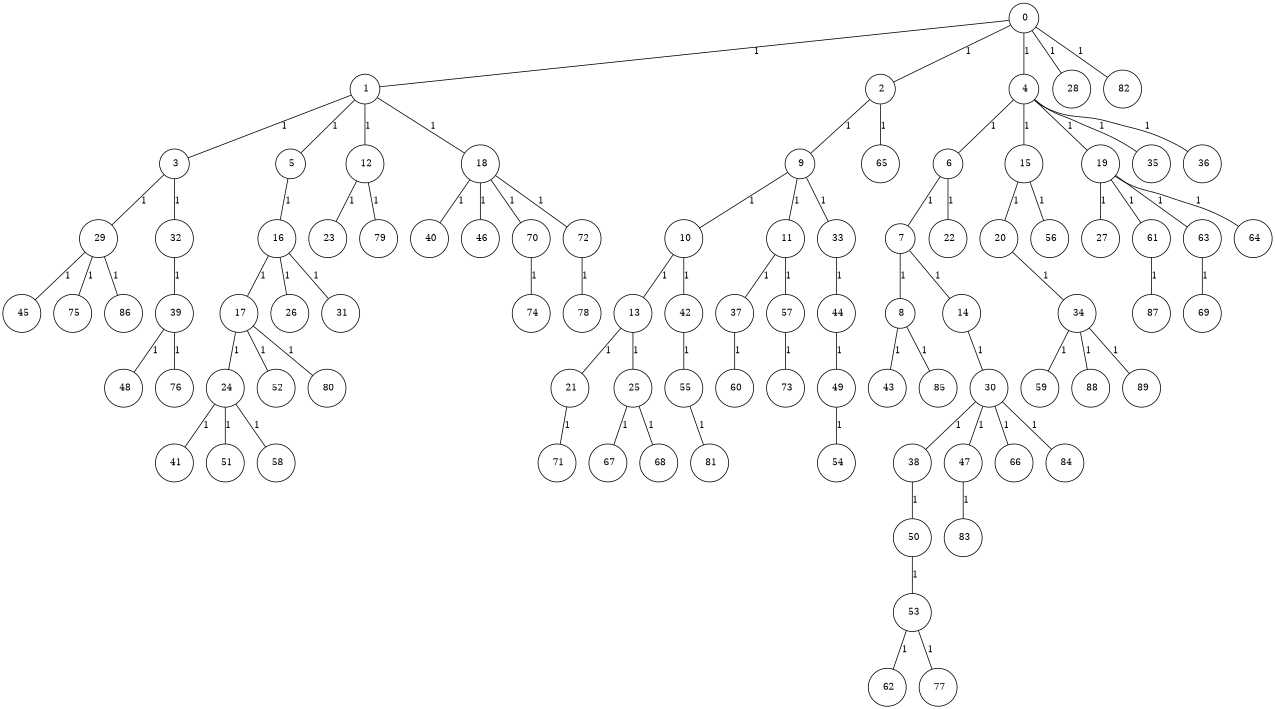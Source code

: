 graph G {
size="8.5,11;"
ratio = "expand;"
fixedsize="true;"
overlap="scale;"
node[shape=circle,width=.12,hight=.12,fontsize=12]
edge[fontsize=12]

0[label=" 0" color=black, pos="1.8136555,0.61500313!"];
1[label=" 1" color=black, pos="0.15144486,0.98914403!"];
2[label=" 2" color=black, pos="0.68777698,0.45004243!"];
3[label=" 3" color=black, pos="0.64568799,2.1872176!"];
4[label=" 4" color=black, pos="2.3292597,0.080890054!"];
5[label=" 5" color=black, pos="1.3079215,0.49914562!"];
6[label=" 6" color=black, pos="0.77087459,0.36132289!"];
7[label=" 7" color=black, pos="2.8449025,0.56543385!"];
8[label=" 8" color=black, pos="0.73138425,2.0529617!"];
9[label=" 9" color=black, pos="0.20377953,2.5985897!"];
10[label=" 10" color=black, pos="1.1159206,2.8690256!"];
11[label=" 11" color=black, pos="0.92591836,1.7562658!"];
12[label=" 12" color=black, pos="2.6403915,0.604711!"];
13[label=" 13" color=black, pos="0.29117649,2.7637304!"];
14[label=" 14" color=black, pos="0.35528859,2.2843919!"];
15[label=" 15" color=black, pos="0.6010456,0.85874903!"];
16[label=" 16" color=black, pos="2.0302628,2.215259!"];
17[label=" 17" color=black, pos="1.9538164,0.12559883!"];
18[label=" 18" color=black, pos="2.8624809,2.8313457!"];
19[label=" 19" color=black, pos="2.0508677,0.043577342!"];
20[label=" 20" color=black, pos="0.42476742,1.6395722!"];
21[label=" 21" color=black, pos="0.75214497,2.777995!"];
22[label=" 22" color=black, pos="1.5283559,0.30762463!"];
23[label=" 23" color=black, pos="0.91221272,0.46183133!"];
24[label=" 24" color=black, pos="0.078084379,0.17651781!"];
25[label=" 25" color=black, pos="2.490939,0.10163788!"];
26[label=" 26" color=black, pos="0.29674108,2.1418191!"];
27[label=" 27" color=black, pos="1.5205951,0.038867957!"];
28[label=" 28" color=black, pos="1.8336848,0.66130644!"];
29[label=" 29" color=black, pos="2.0817427,2.6932634!"];
30[label=" 30" color=black, pos="2.5016883,0.73950006!"];
31[label=" 31" color=black, pos="0.16726166,2.3563766!"];
32[label=" 32" color=black, pos="1.8784217,1.2772468!"];
33[label=" 33" color=black, pos="0.83501102,0.7227806!"];
34[label=" 34" color=black, pos="1.3118683,1.4793609!"];
35[label=" 35" color=black, pos="0.049996209,2.777826!"];
36[label=" 36" color=black, pos="1.1966689,2.4695108!"];
37[label=" 37" color=black, pos="1.8784338,1.8885102!"];
38[label=" 38" color=black, pos="2.1636622,0.79402325!"];
39[label=" 39" color=black, pos="0.82934169,1.5762699!"];
40[label=" 40" color=black, pos="2.6832942,2.0771241!"];
41[label=" 41" color=black, pos="2.2324015,1.6500573!"];
42[label=" 42" color=black, pos="0.66450442,0.3767332!"];
43[label=" 43" color=black, pos="1.647647,2.5981817!"];
44[label=" 44" color=black, pos="2.5936916,0.12272756!"];
45[label=" 45" color=black, pos="2.2304667,0.8522476!"];
46[label=" 46" color=black, pos="1.6392481,1.7250527!"];
47[label=" 47" color=black, pos="1.7966707,1.1763532!"];
48[label=" 48" color=black, pos="2.1548393,1.9982701!"];
49[label=" 49" color=black, pos="1.053382,1.9315105!"];
50[label=" 50" color=black, pos="0.77774553,2.432387!"];
51[label=" 51" color=black, pos="1.4628029,2.2697084!"];
52[label=" 52" color=black, pos="2.0982611,0.52861986!"];
53[label=" 53" color=black, pos="0.40367377,0.72285664!"];
54[label=" 54" color=black, pos="2.0271383,1.5115117!"];
55[label=" 55" color=black, pos="0.74923188,1.3037738!"];
56[label=" 56" color=black, pos="0.94134213,1.2913119!"];
57[label=" 57" color=black, pos="0.95037128,1.7126105!"];
58[label=" 58" color=black, pos="1.5310661,2.1535093!"];
59[label=" 59" color=black, pos="1.1755661,2.0503634!"];
60[label=" 60" color=black, pos="0.81565365,0.60255505!"];
61[label=" 61" color=black, pos="1.9598507,2.2622493!"];
62[label=" 62" color=black, pos="0.77332101,1.810798!"];
63[label=" 63" color=black, pos="1.4616258,1.426624!"];
64[label=" 64" color=black, pos="0.41661572,0.39769207!"];
65[label=" 65" color=black, pos="2.9407583,1.0951038!"];
66[label=" 66" color=black, pos="1.2553,0.46569328!"];
67[label=" 67" color=black, pos="2.6718308,1.7046933!"];
68[label=" 68" color=black, pos="0.095039862,1.7068119!"];
69[label=" 69" color=black, pos="0.63266007,2.0418795!"];
70[label=" 70" color=black, pos="0.74282213,0.92853397!"];
71[label=" 71" color=black, pos="1.9672493,0.60741596!"];
72[label=" 72" color=black, pos="2.0730939,0.75085201!"];
73[label=" 73" color=black, pos="0.11541055,0.48567658!"];
74[label=" 74" color=black, pos="1.0945689,2.8015766!"];
75[label=" 75" color=black, pos="1.4674265,1.2538842!"];
76[label=" 76" color=black, pos="0.81351832,1.6173569!"];
77[label=" 77" color=black, pos="0.92975715,0.85215947!"];
78[label=" 78" color=black, pos="2.5119139,1.8770273!"];
79[label=" 79" color=black, pos="2.1358515,1.8630282!"];
80[label=" 80" color=black, pos="1.4895512,1.2227976!"];
81[label=" 81" color=black, pos="1.4598361,2.9756723!"];
82[label=" 82" color=black, pos="2.6598441,2.3208047!"];
83[label=" 83" color=black, pos="0.28351887,2.6897369!"];
84[label=" 84" color=black, pos="0.53538487,1.5432156!"];
85[label=" 85" color=black, pos="2.9663302,0.13772131!"];
86[label=" 86" color=black, pos="1.1760685,2.9574074!"];
87[label=" 87" color=black, pos="2.4991918,0.52086532!"];
88[label=" 88" color=black, pos="2.4343159,0.59370482!"];
89[label=" 89" color=black, pos="1.4521371,2.448557!"];
0--1[label="1"]
0--2[label="1"]
0--4[label="1"]
0--28[label="1"]
0--82[label="1"]
1--3[label="1"]
1--5[label="1"]
1--12[label="1"]
1--18[label="1"]
2--9[label="1"]
2--65[label="1"]
3--29[label="1"]
3--32[label="1"]
4--6[label="1"]
4--15[label="1"]
4--19[label="1"]
4--35[label="1"]
4--36[label="1"]
5--16[label="1"]
6--7[label="1"]
6--22[label="1"]
7--8[label="1"]
7--14[label="1"]
8--43[label="1"]
8--85[label="1"]
9--10[label="1"]
9--11[label="1"]
9--33[label="1"]
10--13[label="1"]
10--42[label="1"]
11--37[label="1"]
11--57[label="1"]
12--23[label="1"]
12--79[label="1"]
13--21[label="1"]
13--25[label="1"]
14--30[label="1"]
15--20[label="1"]
15--56[label="1"]
16--17[label="1"]
16--26[label="1"]
16--31[label="1"]
17--24[label="1"]
17--52[label="1"]
17--80[label="1"]
18--40[label="1"]
18--46[label="1"]
18--70[label="1"]
18--72[label="1"]
19--27[label="1"]
19--61[label="1"]
19--63[label="1"]
19--64[label="1"]
20--34[label="1"]
21--71[label="1"]
24--41[label="1"]
24--51[label="1"]
24--58[label="1"]
25--67[label="1"]
25--68[label="1"]
29--45[label="1"]
29--75[label="1"]
29--86[label="1"]
30--38[label="1"]
30--47[label="1"]
30--66[label="1"]
30--84[label="1"]
32--39[label="1"]
33--44[label="1"]
34--59[label="1"]
34--88[label="1"]
34--89[label="1"]
37--60[label="1"]
38--50[label="1"]
39--48[label="1"]
39--76[label="1"]
42--55[label="1"]
44--49[label="1"]
47--83[label="1"]
49--54[label="1"]
50--53[label="1"]
53--62[label="1"]
53--77[label="1"]
55--81[label="1"]
57--73[label="1"]
61--87[label="1"]
63--69[label="1"]
70--74[label="1"]
72--78[label="1"]

}
